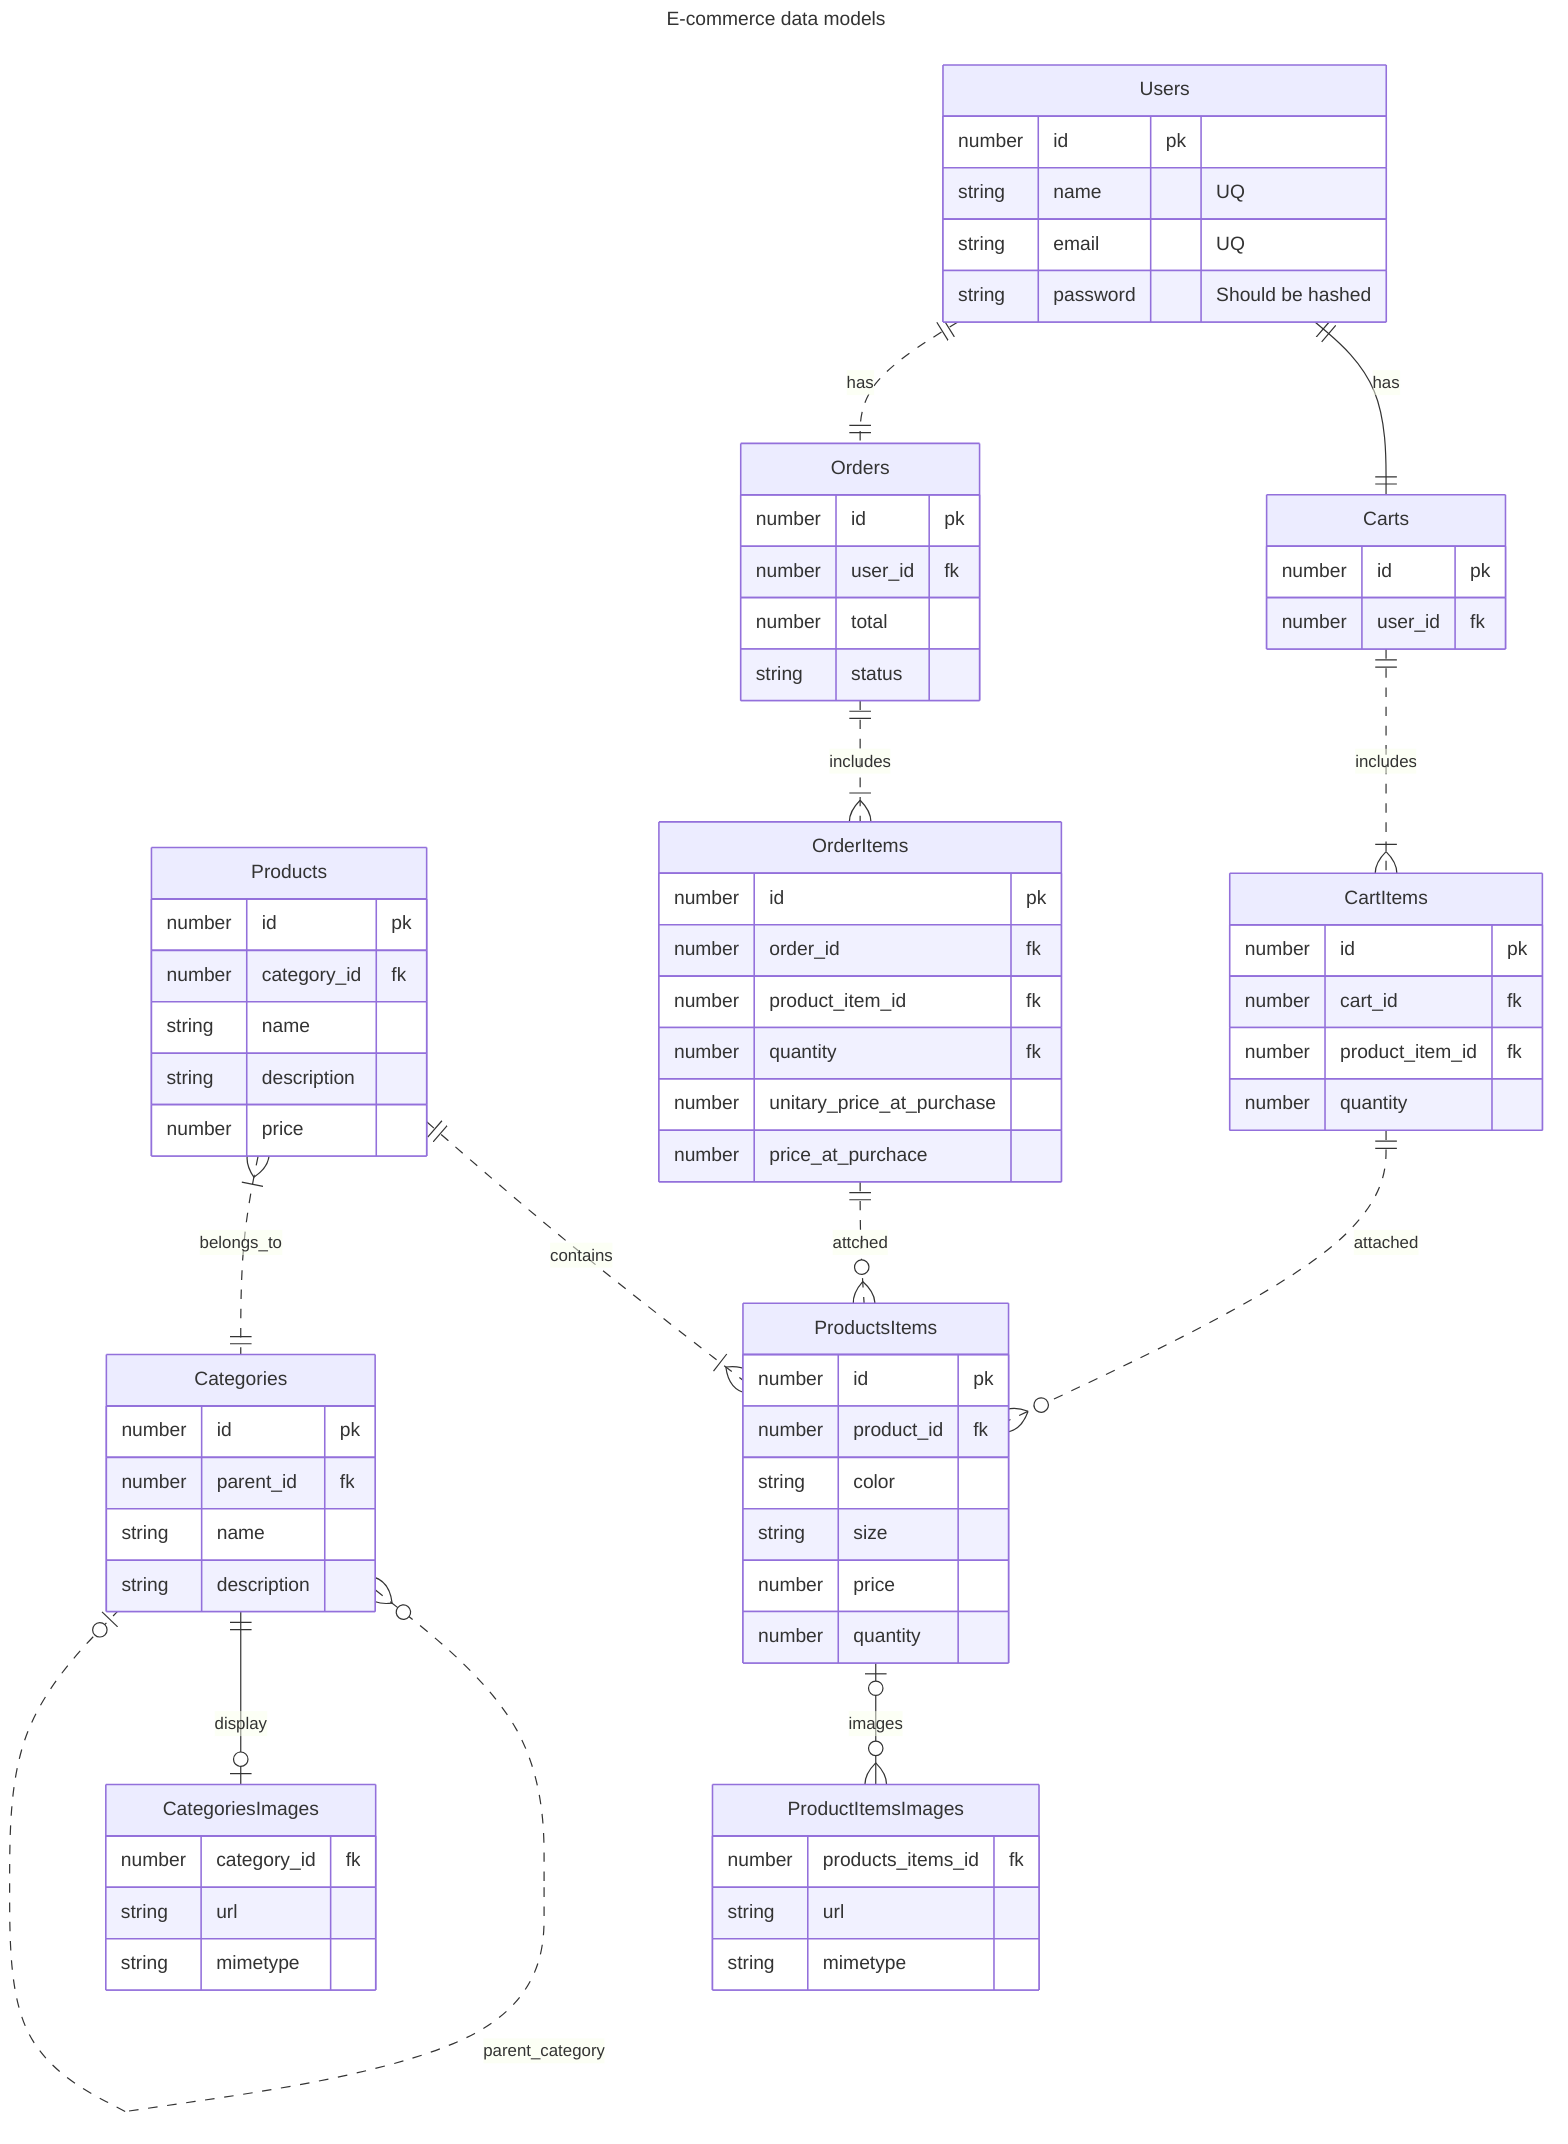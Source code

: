 ---
title: E-commerce data models
---

erDiagram
    Users {
        number id pk
        string name "UQ"
        string email "UQ"
        string password "Should be hashed"
    }

    Categories {
        number id pk
        number parent_id fk
        string name
        string description
    }

    CategoriesImages {
        number category_id fk
        string url
        string mimetype
    }

    Products {
        number id pk
        number category_id fk
        string name
        string description
        number price
    }

    ProductsItems {
        number id pk
        number product_id fk
        string color
        string size
        number price
        number quantity
    }

    ProductItemsImages {
        number products_items_id fk
        string url
        string mimetype
    }

    Carts {
        number id pk
        number user_id fk
    }

    CartItems {
        number id pk
        number cart_id fk
        number product_item_id fk
        number quantity
    }

    Orders {
        number id pk
        number user_id fk
        number total
        string status
    }

    OrderItems {
        number id pk
        number order_id fk
        number product_item_id fk
        number quantity fk
        number unitary_price_at_purchase
        number price_at_purchace
    }

    Products ||..|{ ProductsItems: contains
    Products }|..|| Categories: belongs_to
    Categories }o..o| Categories: parent_category
    Categories ||--o| CategoriesImages: display
    Users ||--|| Carts: has
    Carts ||..|{ CartItems: includes
    CartItems ||..o{ ProductsItems: attached
    Users ||..|| Orders: has
    Orders ||..|{ OrderItems: includes
    OrderItems ||..o{ ProductsItems: attched
    ProductsItems |o--o{ ProductItemsImages: images
